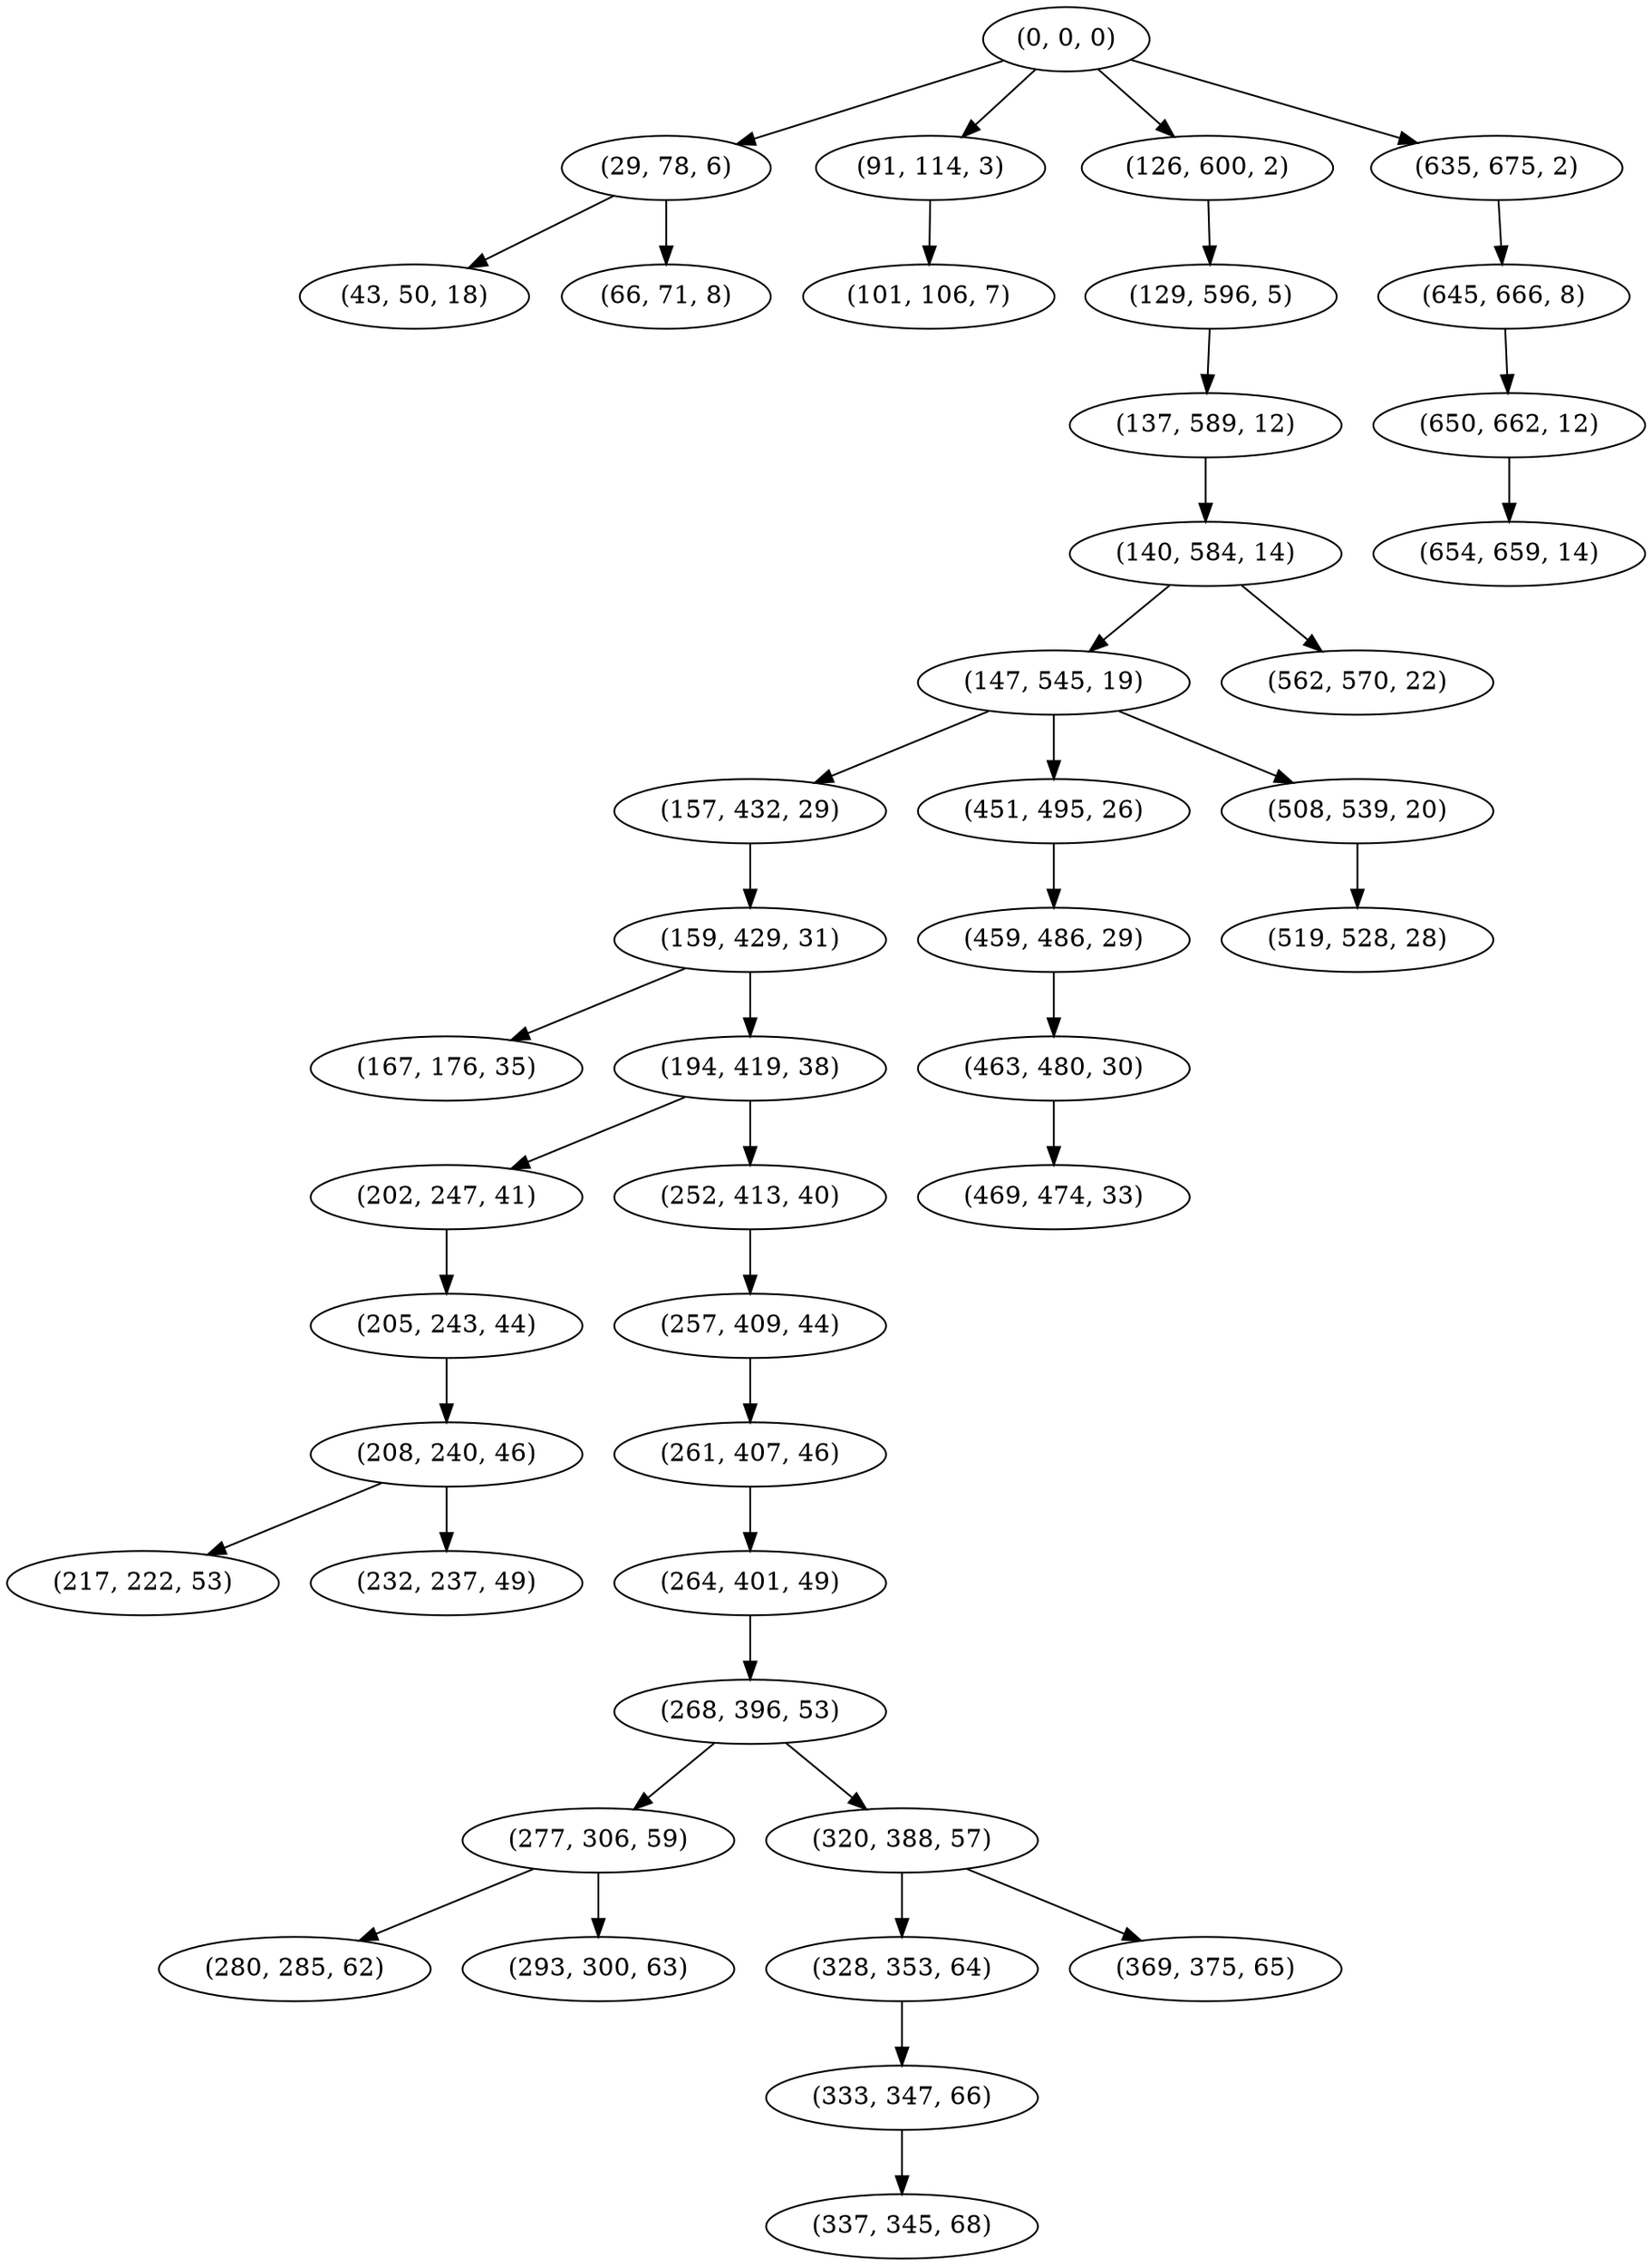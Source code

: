 digraph tree {
    "(0, 0, 0)";
    "(29, 78, 6)";
    "(43, 50, 18)";
    "(66, 71, 8)";
    "(91, 114, 3)";
    "(101, 106, 7)";
    "(126, 600, 2)";
    "(129, 596, 5)";
    "(137, 589, 12)";
    "(140, 584, 14)";
    "(147, 545, 19)";
    "(157, 432, 29)";
    "(159, 429, 31)";
    "(167, 176, 35)";
    "(194, 419, 38)";
    "(202, 247, 41)";
    "(205, 243, 44)";
    "(208, 240, 46)";
    "(217, 222, 53)";
    "(232, 237, 49)";
    "(252, 413, 40)";
    "(257, 409, 44)";
    "(261, 407, 46)";
    "(264, 401, 49)";
    "(268, 396, 53)";
    "(277, 306, 59)";
    "(280, 285, 62)";
    "(293, 300, 63)";
    "(320, 388, 57)";
    "(328, 353, 64)";
    "(333, 347, 66)";
    "(337, 345, 68)";
    "(369, 375, 65)";
    "(451, 495, 26)";
    "(459, 486, 29)";
    "(463, 480, 30)";
    "(469, 474, 33)";
    "(508, 539, 20)";
    "(519, 528, 28)";
    "(562, 570, 22)";
    "(635, 675, 2)";
    "(645, 666, 8)";
    "(650, 662, 12)";
    "(654, 659, 14)";
    "(0, 0, 0)" -> "(29, 78, 6)";
    "(0, 0, 0)" -> "(91, 114, 3)";
    "(0, 0, 0)" -> "(126, 600, 2)";
    "(0, 0, 0)" -> "(635, 675, 2)";
    "(29, 78, 6)" -> "(43, 50, 18)";
    "(29, 78, 6)" -> "(66, 71, 8)";
    "(91, 114, 3)" -> "(101, 106, 7)";
    "(126, 600, 2)" -> "(129, 596, 5)";
    "(129, 596, 5)" -> "(137, 589, 12)";
    "(137, 589, 12)" -> "(140, 584, 14)";
    "(140, 584, 14)" -> "(147, 545, 19)";
    "(140, 584, 14)" -> "(562, 570, 22)";
    "(147, 545, 19)" -> "(157, 432, 29)";
    "(147, 545, 19)" -> "(451, 495, 26)";
    "(147, 545, 19)" -> "(508, 539, 20)";
    "(157, 432, 29)" -> "(159, 429, 31)";
    "(159, 429, 31)" -> "(167, 176, 35)";
    "(159, 429, 31)" -> "(194, 419, 38)";
    "(194, 419, 38)" -> "(202, 247, 41)";
    "(194, 419, 38)" -> "(252, 413, 40)";
    "(202, 247, 41)" -> "(205, 243, 44)";
    "(205, 243, 44)" -> "(208, 240, 46)";
    "(208, 240, 46)" -> "(217, 222, 53)";
    "(208, 240, 46)" -> "(232, 237, 49)";
    "(252, 413, 40)" -> "(257, 409, 44)";
    "(257, 409, 44)" -> "(261, 407, 46)";
    "(261, 407, 46)" -> "(264, 401, 49)";
    "(264, 401, 49)" -> "(268, 396, 53)";
    "(268, 396, 53)" -> "(277, 306, 59)";
    "(268, 396, 53)" -> "(320, 388, 57)";
    "(277, 306, 59)" -> "(280, 285, 62)";
    "(277, 306, 59)" -> "(293, 300, 63)";
    "(320, 388, 57)" -> "(328, 353, 64)";
    "(320, 388, 57)" -> "(369, 375, 65)";
    "(328, 353, 64)" -> "(333, 347, 66)";
    "(333, 347, 66)" -> "(337, 345, 68)";
    "(451, 495, 26)" -> "(459, 486, 29)";
    "(459, 486, 29)" -> "(463, 480, 30)";
    "(463, 480, 30)" -> "(469, 474, 33)";
    "(508, 539, 20)" -> "(519, 528, 28)";
    "(635, 675, 2)" -> "(645, 666, 8)";
    "(645, 666, 8)" -> "(650, 662, 12)";
    "(650, 662, 12)" -> "(654, 659, 14)";
}
